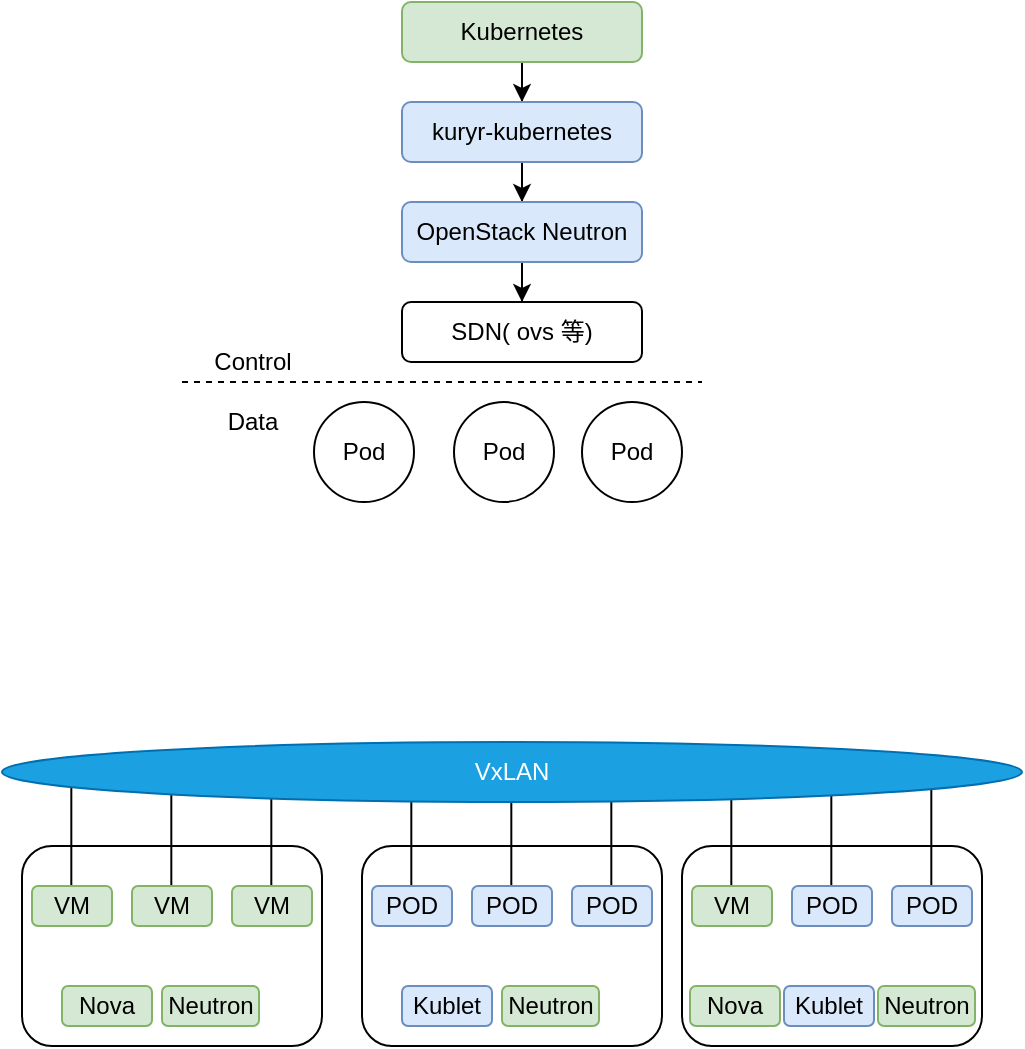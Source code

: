 <mxfile version="13.3.5" type="device"><diagram id="BsOCrauoa9D2NLbI7JSi" name="第 1 页"><mxGraphModel dx="588" dy="348" grid="1" gridSize="10" guides="1" tooltips="1" connect="1" arrows="1" fold="1" page="1" pageScale="1" pageWidth="827" pageHeight="1169" math="0" shadow="0"><root><mxCell id="0"/><mxCell id="1" parent="0"/><mxCell id="UxXb3_ZAkVqyadQ1X-1A-26" value="" style="rounded=1;whiteSpace=wrap;html=1;" vertex="1" parent="1"><mxGeometry x="330" y="742" width="150" height="100" as="geometry"/></mxCell><mxCell id="UxXb3_ZAkVqyadQ1X-1A-32" value="" style="rounded=1;whiteSpace=wrap;html=1;" vertex="1" parent="1"><mxGeometry x="490" y="742" width="150" height="100" as="geometry"/></mxCell><mxCell id="UxXb3_ZAkVqyadQ1X-1A-51" value="" style="endArrow=none;html=1;sketch=0;shadow=0;" edge="1" parent="1"><mxGeometry width="50" height="50" relative="1" as="geometry"><mxPoint x="354.66" y="770" as="sourcePoint"/><mxPoint x="354.66" y="710" as="targetPoint"/></mxGeometry></mxCell><mxCell id="UxXb3_ZAkVqyadQ1X-1A-52" value="" style="endArrow=none;html=1;sketch=0;shadow=0;" edge="1" parent="1"><mxGeometry width="50" height="50" relative="1" as="geometry"><mxPoint x="404.66" y="770" as="sourcePoint"/><mxPoint x="404.66" y="710" as="targetPoint"/></mxGeometry></mxCell><mxCell id="UxXb3_ZAkVqyadQ1X-1A-53" value="" style="endArrow=none;html=1;sketch=0;shadow=0;" edge="1" parent="1"><mxGeometry width="50" height="50" relative="1" as="geometry"><mxPoint x="454.66" y="770" as="sourcePoint"/><mxPoint x="454.66" y="710" as="targetPoint"/></mxGeometry></mxCell><mxCell id="UxXb3_ZAkVqyadQ1X-1A-54" value="" style="endArrow=none;html=1;sketch=0;shadow=0;" edge="1" parent="1"><mxGeometry width="50" height="50" relative="1" as="geometry"><mxPoint x="514.66" y="770" as="sourcePoint"/><mxPoint x="514.66" y="710" as="targetPoint"/></mxGeometry></mxCell><mxCell id="UxXb3_ZAkVqyadQ1X-1A-55" value="" style="endArrow=none;html=1;sketch=0;shadow=0;" edge="1" parent="1"><mxGeometry width="50" height="50" relative="1" as="geometry"><mxPoint x="564.66" y="770" as="sourcePoint"/><mxPoint x="564.66" y="710" as="targetPoint"/></mxGeometry></mxCell><mxCell id="UxXb3_ZAkVqyadQ1X-1A-56" value="" style="endArrow=none;html=1;sketch=0;shadow=0;" edge="1" parent="1"><mxGeometry width="50" height="50" relative="1" as="geometry"><mxPoint x="614.66" y="770" as="sourcePoint"/><mxPoint x="614.66" y="710" as="targetPoint"/></mxGeometry></mxCell><mxCell id="UxXb3_ZAkVqyadQ1X-1A-20" value="" style="rounded=1;whiteSpace=wrap;html=1;" vertex="1" parent="1"><mxGeometry x="160" y="742" width="150" height="100" as="geometry"/></mxCell><mxCell id="UxXb3_ZAkVqyadQ1X-1A-46" value="" style="endArrow=none;html=1;sketch=0;shadow=0;" edge="1" parent="1"><mxGeometry width="50" height="50" relative="1" as="geometry"><mxPoint x="184.66" y="770" as="sourcePoint"/><mxPoint x="184.66" y="710" as="targetPoint"/></mxGeometry></mxCell><mxCell id="UxXb3_ZAkVqyadQ1X-1A-47" value="" style="endArrow=none;html=1;sketch=0;shadow=0;" edge="1" parent="1"><mxGeometry width="50" height="50" relative="1" as="geometry"><mxPoint x="234.66" y="770" as="sourcePoint"/><mxPoint x="234.66" y="710" as="targetPoint"/></mxGeometry></mxCell><mxCell id="UxXb3_ZAkVqyadQ1X-1A-50" value="" style="endArrow=none;html=1;sketch=0;shadow=0;" edge="1" parent="1"><mxGeometry width="50" height="50" relative="1" as="geometry"><mxPoint x="284.66" y="770" as="sourcePoint"/><mxPoint x="284.66" y="710" as="targetPoint"/></mxGeometry></mxCell><mxCell id="UxXb3_ZAkVqyadQ1X-1A-3" value="" style="edgeStyle=orthogonalEdgeStyle;rounded=0;orthogonalLoop=1;jettySize=auto;html=1;" edge="1" parent="1" source="UxXb3_ZAkVqyadQ1X-1A-1" target="UxXb3_ZAkVqyadQ1X-1A-2"><mxGeometry relative="1" as="geometry"/></mxCell><mxCell id="UxXb3_ZAkVqyadQ1X-1A-1" value="Kubernetes" style="rounded=1;whiteSpace=wrap;html=1;fillColor=#d5e8d4;strokeColor=#82b366;" vertex="1" parent="1"><mxGeometry x="350" y="320" width="120" height="30" as="geometry"/></mxCell><mxCell id="UxXb3_ZAkVqyadQ1X-1A-5" value="" style="edgeStyle=orthogonalEdgeStyle;rounded=0;orthogonalLoop=1;jettySize=auto;html=1;" edge="1" parent="1" source="UxXb3_ZAkVqyadQ1X-1A-2" target="UxXb3_ZAkVqyadQ1X-1A-4"><mxGeometry relative="1" as="geometry"/></mxCell><mxCell id="UxXb3_ZAkVqyadQ1X-1A-2" value="kuryr-kubernetes" style="rounded=1;whiteSpace=wrap;html=1;fillColor=#dae8fc;strokeColor=#6c8ebf;" vertex="1" parent="1"><mxGeometry x="350" y="370" width="120" height="30" as="geometry"/></mxCell><mxCell id="UxXb3_ZAkVqyadQ1X-1A-7" value="" style="edgeStyle=orthogonalEdgeStyle;rounded=0;orthogonalLoop=1;jettySize=auto;html=1;" edge="1" parent="1" source="UxXb3_ZAkVqyadQ1X-1A-4" target="UxXb3_ZAkVqyadQ1X-1A-6"><mxGeometry relative="1" as="geometry"/></mxCell><mxCell id="UxXb3_ZAkVqyadQ1X-1A-4" value="OpenStack Neutron" style="rounded=1;whiteSpace=wrap;html=1;fillColor=#dae8fc;strokeColor=#6c8ebf;" vertex="1" parent="1"><mxGeometry x="350" y="420" width="120" height="30" as="geometry"/></mxCell><mxCell id="UxXb3_ZAkVqyadQ1X-1A-6" value="SDN( ovs 等)" style="rounded=1;whiteSpace=wrap;html=1;" vertex="1" parent="1"><mxGeometry x="350" y="470" width="120" height="30" as="geometry"/></mxCell><mxCell id="UxXb3_ZAkVqyadQ1X-1A-8" value="" style="endArrow=none;dashed=1;html=1;" edge="1" parent="1"><mxGeometry width="50" height="50" relative="1" as="geometry"><mxPoint x="240" y="510" as="sourcePoint"/><mxPoint x="500" y="510" as="targetPoint"/></mxGeometry></mxCell><mxCell id="UxXb3_ZAkVqyadQ1X-1A-11" value="Pod" style="ellipse;whiteSpace=wrap;html=1;aspect=fixed;" vertex="1" parent="1"><mxGeometry x="306" y="520" width="50" height="50" as="geometry"/></mxCell><mxCell id="UxXb3_ZAkVqyadQ1X-1A-12" value="Pod" style="ellipse;whiteSpace=wrap;html=1;aspect=fixed;" vertex="1" parent="1"><mxGeometry x="376" y="520" width="50" height="50" as="geometry"/></mxCell><mxCell id="UxXb3_ZAkVqyadQ1X-1A-13" value="Pod" style="ellipse;whiteSpace=wrap;html=1;aspect=fixed;" vertex="1" parent="1"><mxGeometry x="440" y="520" width="50" height="50" as="geometry"/></mxCell><mxCell id="UxXb3_ZAkVqyadQ1X-1A-15" value="Control" style="text;html=1;align=center;verticalAlign=middle;resizable=0;points=[];autosize=1;" vertex="1" parent="1"><mxGeometry x="250" y="490" width="50" height="20" as="geometry"/></mxCell><mxCell id="UxXb3_ZAkVqyadQ1X-1A-18" value="Data" style="text;html=1;align=center;verticalAlign=middle;resizable=0;points=[];autosize=1;" vertex="1" parent="1"><mxGeometry x="255" y="520" width="40" height="20" as="geometry"/></mxCell><mxCell id="UxXb3_ZAkVqyadQ1X-1A-21" value="VM" style="rounded=1;whiteSpace=wrap;html=1;fillColor=#d5e8d4;strokeColor=#82b366;" vertex="1" parent="1"><mxGeometry x="165" y="762" width="40" height="20" as="geometry"/></mxCell><mxCell id="UxXb3_ZAkVqyadQ1X-1A-22" value="VM" style="rounded=1;whiteSpace=wrap;html=1;fillColor=#d5e8d4;strokeColor=#82b366;" vertex="1" parent="1"><mxGeometry x="215" y="762" width="40" height="20" as="geometry"/></mxCell><mxCell id="UxXb3_ZAkVqyadQ1X-1A-23" value="VM" style="rounded=1;whiteSpace=wrap;html=1;fillColor=#d5e8d4;strokeColor=#82b366;" vertex="1" parent="1"><mxGeometry x="265" y="762" width="40" height="20" as="geometry"/></mxCell><mxCell id="UxXb3_ZAkVqyadQ1X-1A-24" value="Nova" style="rounded=1;whiteSpace=wrap;html=1;fillColor=#d5e8d4;strokeColor=#82b366;" vertex="1" parent="1"><mxGeometry x="180" y="812" width="45" height="20" as="geometry"/></mxCell><mxCell id="UxXb3_ZAkVqyadQ1X-1A-25" value="Neutron" style="rounded=1;whiteSpace=wrap;html=1;fillColor=#d5e8d4;strokeColor=#82b366;" vertex="1" parent="1"><mxGeometry x="230" y="812" width="48.5" height="20" as="geometry"/></mxCell><mxCell id="UxXb3_ZAkVqyadQ1X-1A-27" value="POD" style="rounded=1;whiteSpace=wrap;html=1;fillColor=#dae8fc;strokeColor=#6c8ebf;" vertex="1" parent="1"><mxGeometry x="335" y="762" width="40" height="20" as="geometry"/></mxCell><mxCell id="UxXb3_ZAkVqyadQ1X-1A-28" value="POD" style="rounded=1;whiteSpace=wrap;html=1;fillColor=#dae8fc;strokeColor=#6c8ebf;" vertex="1" parent="1"><mxGeometry x="385" y="762" width="40" height="20" as="geometry"/></mxCell><mxCell id="UxXb3_ZAkVqyadQ1X-1A-29" value="POD" style="rounded=1;whiteSpace=wrap;html=1;fillColor=#dae8fc;strokeColor=#6c8ebf;" vertex="1" parent="1"><mxGeometry x="435" y="762" width="40" height="20" as="geometry"/></mxCell><mxCell id="UxXb3_ZAkVqyadQ1X-1A-30" value="Kublet" style="rounded=1;whiteSpace=wrap;html=1;fillColor=#dae8fc;strokeColor=#6c8ebf;" vertex="1" parent="1"><mxGeometry x="350" y="812" width="45" height="20" as="geometry"/></mxCell><mxCell id="UxXb3_ZAkVqyadQ1X-1A-31" value="Neutron" style="rounded=1;whiteSpace=wrap;html=1;fillColor=#d5e8d4;strokeColor=#82b366;" vertex="1" parent="1"><mxGeometry x="400" y="812" width="48.5" height="20" as="geometry"/></mxCell><mxCell id="UxXb3_ZAkVqyadQ1X-1A-33" value="VM" style="rounded=1;whiteSpace=wrap;html=1;fillColor=#d5e8d4;strokeColor=#82b366;" vertex="1" parent="1"><mxGeometry x="495" y="762" width="40" height="20" as="geometry"/></mxCell><mxCell id="UxXb3_ZAkVqyadQ1X-1A-34" value="POD" style="rounded=1;whiteSpace=wrap;html=1;fillColor=#dae8fc;strokeColor=#6c8ebf;" vertex="1" parent="1"><mxGeometry x="545" y="762" width="40" height="20" as="geometry"/></mxCell><mxCell id="UxXb3_ZAkVqyadQ1X-1A-35" value="POD" style="rounded=1;whiteSpace=wrap;html=1;fillColor=#dae8fc;strokeColor=#6c8ebf;" vertex="1" parent="1"><mxGeometry x="595" y="762" width="40" height="20" as="geometry"/></mxCell><mxCell id="UxXb3_ZAkVqyadQ1X-1A-36" value="Kublet" style="rounded=1;whiteSpace=wrap;html=1;fillColor=#dae8fc;strokeColor=#6c8ebf;" vertex="1" parent="1"><mxGeometry x="541" y="812" width="45" height="20" as="geometry"/></mxCell><mxCell id="UxXb3_ZAkVqyadQ1X-1A-37" value="Neutron" style="rounded=1;whiteSpace=wrap;html=1;fillColor=#d5e8d4;strokeColor=#82b366;" vertex="1" parent="1"><mxGeometry x="588" y="812" width="48.5" height="20" as="geometry"/></mxCell><mxCell id="UxXb3_ZAkVqyadQ1X-1A-38" value="Nova" style="rounded=1;whiteSpace=wrap;html=1;fillColor=#d5e8d4;strokeColor=#82b366;" vertex="1" parent="1"><mxGeometry x="494" y="812" width="45" height="20" as="geometry"/></mxCell><mxCell id="UxXb3_ZAkVqyadQ1X-1A-19" value="VxLAN" style="ellipse;whiteSpace=wrap;html=1;fillColor=#1ba1e2;strokeColor=#006EAF;fontColor=#ffffff;" vertex="1" parent="1"><mxGeometry x="150" y="690" width="510" height="30" as="geometry"/></mxCell></root></mxGraphModel></diagram></mxfile>